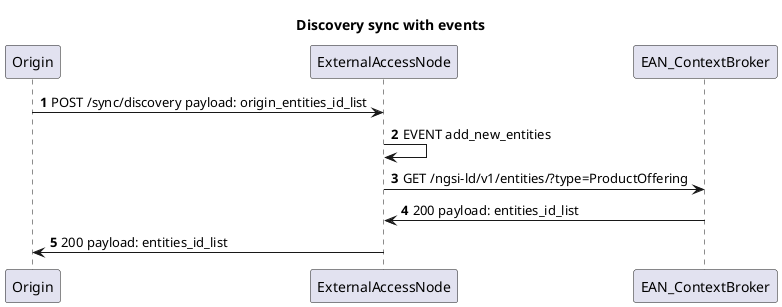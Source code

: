 @startuml
'https://plantuml.com/sequence-diagram

title Discovery sync with events

autonumber

Origin -> ExternalAccessNode: POST /sync/discovery payload: origin_entities_id_list

ExternalAccessNode -> ExternalAccessNode: EVENT add_new_entities

ExternalAccessNode -> EAN_ContextBroker: GET /ngsi-ld/v1/entities/?type=ProductOffering

EAN_ContextBroker -> ExternalAccessNode: 200 payload: entities_id_list

ExternalAccessNode -> Origin: 200 payload: entities_id_list

@enduml